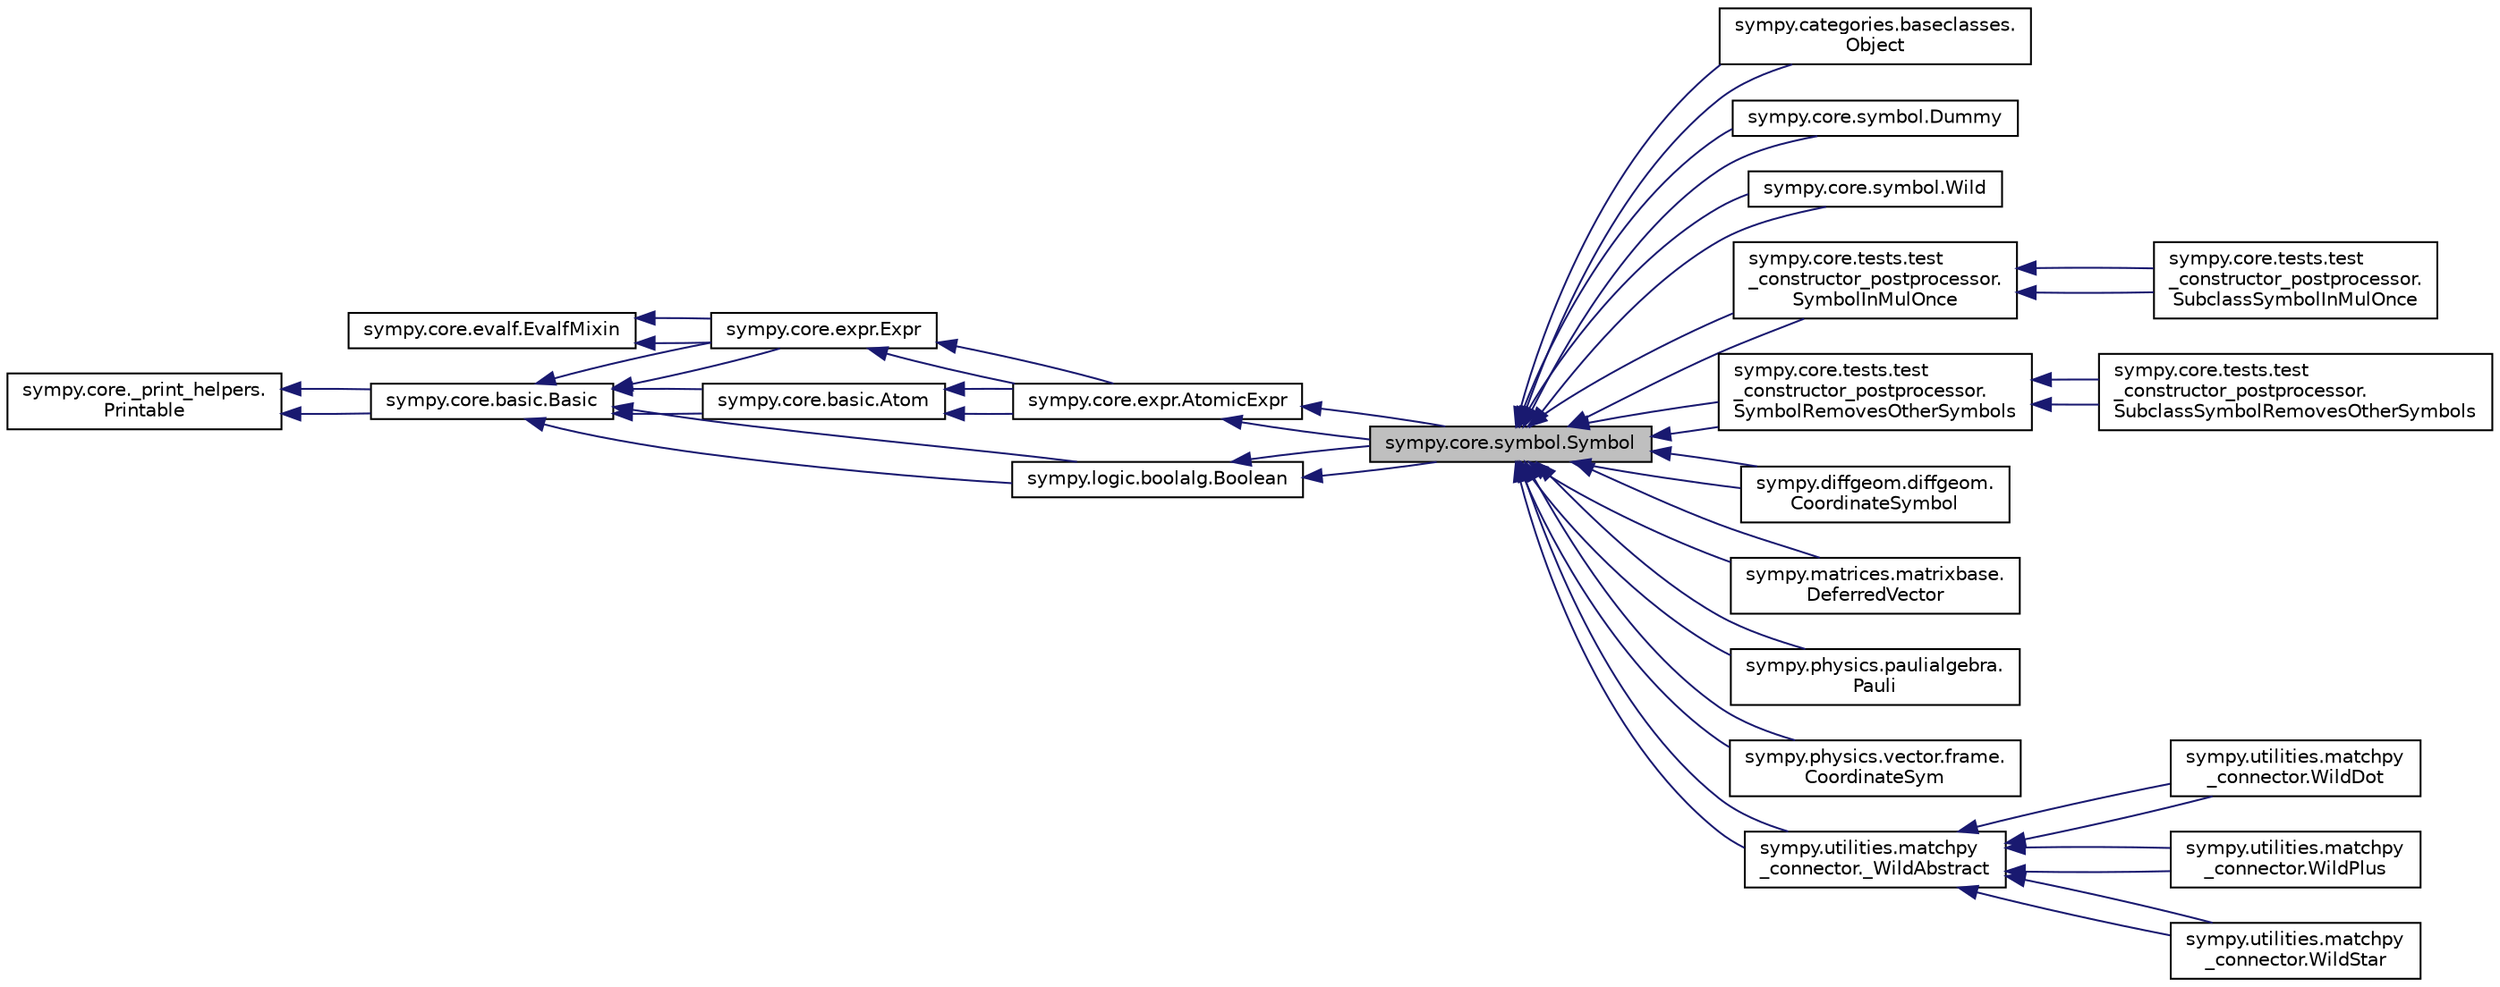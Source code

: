 digraph "sympy.core.symbol.Symbol"
{
 // LATEX_PDF_SIZE
  edge [fontname="Helvetica",fontsize="10",labelfontname="Helvetica",labelfontsize="10"];
  node [fontname="Helvetica",fontsize="10",shape=record];
  rankdir="LR";
  Node1 [label="sympy.core.symbol.Symbol",height=0.2,width=0.4,color="black", fillcolor="grey75", style="filled", fontcolor="black",tooltip=" "];
  Node2 -> Node1 [dir="back",color="midnightblue",fontsize="10",style="solid",fontname="Helvetica"];
  Node2 [label="sympy.core.expr.AtomicExpr",height=0.2,width=0.4,color="black", fillcolor="white", style="filled",URL="$classsympy_1_1core_1_1expr_1_1AtomicExpr.html",tooltip=" "];
  Node3 -> Node2 [dir="back",color="midnightblue",fontsize="10",style="solid",fontname="Helvetica"];
  Node3 [label="sympy.core.basic.Atom",height=0.2,width=0.4,color="black", fillcolor="white", style="filled",URL="$classsympy_1_1core_1_1basic_1_1Atom.html",tooltip=" "];
  Node4 -> Node3 [dir="back",color="midnightblue",fontsize="10",style="solid",fontname="Helvetica"];
  Node4 [label="sympy.core.basic.Basic",height=0.2,width=0.4,color="black", fillcolor="white", style="filled",URL="$classsympy_1_1core_1_1basic_1_1Basic.html",tooltip=" "];
  Node5 -> Node4 [dir="back",color="midnightblue",fontsize="10",style="solid",fontname="Helvetica"];
  Node5 [label="sympy.core._print_helpers.\lPrintable",height=0.2,width=0.4,color="black", fillcolor="white", style="filled",URL="$classsympy_1_1core_1_1__print__helpers_1_1Printable.html",tooltip=" "];
  Node5 -> Node4 [dir="back",color="midnightblue",fontsize="10",style="solid",fontname="Helvetica"];
  Node4 -> Node3 [dir="back",color="midnightblue",fontsize="10",style="solid",fontname="Helvetica"];
  Node6 -> Node2 [dir="back",color="midnightblue",fontsize="10",style="solid",fontname="Helvetica"];
  Node6 [label="sympy.core.expr.Expr",height=0.2,width=0.4,color="black", fillcolor="white", style="filled",URL="$classsympy_1_1core_1_1expr_1_1Expr.html",tooltip=" "];
  Node4 -> Node6 [dir="back",color="midnightblue",fontsize="10",style="solid",fontname="Helvetica"];
  Node7 -> Node6 [dir="back",color="midnightblue",fontsize="10",style="solid",fontname="Helvetica"];
  Node7 [label="sympy.core.evalf.EvalfMixin",height=0.2,width=0.4,color="black", fillcolor="white", style="filled",URL="$classsympy_1_1core_1_1evalf_1_1EvalfMixin.html",tooltip=" "];
  Node4 -> Node6 [dir="back",color="midnightblue",fontsize="10",style="solid",fontname="Helvetica"];
  Node7 -> Node6 [dir="back",color="midnightblue",fontsize="10",style="solid",fontname="Helvetica"];
  Node3 -> Node2 [dir="back",color="midnightblue",fontsize="10",style="solid",fontname="Helvetica"];
  Node6 -> Node2 [dir="back",color="midnightblue",fontsize="10",style="solid",fontname="Helvetica"];
  Node8 -> Node1 [dir="back",color="midnightblue",fontsize="10",style="solid",fontname="Helvetica"];
  Node8 [label="sympy.logic.boolalg.Boolean",height=0.2,width=0.4,color="black", fillcolor="white", style="filled",URL="$classsympy_1_1logic_1_1boolalg_1_1Boolean.html",tooltip=" "];
  Node4 -> Node8 [dir="back",color="midnightblue",fontsize="10",style="solid",fontname="Helvetica"];
  Node4 -> Node8 [dir="back",color="midnightblue",fontsize="10",style="solid",fontname="Helvetica"];
  Node2 -> Node1 [dir="back",color="midnightblue",fontsize="10",style="solid",fontname="Helvetica"];
  Node8 -> Node1 [dir="back",color="midnightblue",fontsize="10",style="solid",fontname="Helvetica"];
  Node1 -> Node9 [dir="back",color="midnightblue",fontsize="10",style="solid",fontname="Helvetica"];
  Node9 [label="sympy.categories.baseclasses.\lObject",height=0.2,width=0.4,color="black", fillcolor="white", style="filled",URL="$classsympy_1_1categories_1_1baseclasses_1_1Object.html",tooltip=" "];
  Node1 -> Node9 [dir="back",color="midnightblue",fontsize="10",style="solid",fontname="Helvetica"];
  Node1 -> Node10 [dir="back",color="midnightblue",fontsize="10",style="solid",fontname="Helvetica"];
  Node10 [label="sympy.core.symbol.Dummy",height=0.2,width=0.4,color="black", fillcolor="white", style="filled",URL="$classsympy_1_1core_1_1symbol_1_1Dummy.html",tooltip=" "];
  Node1 -> Node10 [dir="back",color="midnightblue",fontsize="10",style="solid",fontname="Helvetica"];
  Node1 -> Node11 [dir="back",color="midnightblue",fontsize="10",style="solid",fontname="Helvetica"];
  Node11 [label="sympy.core.symbol.Wild",height=0.2,width=0.4,color="black", fillcolor="white", style="filled",URL="$classsympy_1_1core_1_1symbol_1_1Wild.html",tooltip=" "];
  Node1 -> Node11 [dir="back",color="midnightblue",fontsize="10",style="solid",fontname="Helvetica"];
  Node1 -> Node12 [dir="back",color="midnightblue",fontsize="10",style="solid",fontname="Helvetica"];
  Node12 [label="sympy.core.tests.test\l_constructor_postprocessor.\lSymbolInMulOnce",height=0.2,width=0.4,color="black", fillcolor="white", style="filled",URL="$classsympy_1_1core_1_1tests_1_1test__constructor__postprocessor_1_1SymbolInMulOnce.html",tooltip=" "];
  Node12 -> Node13 [dir="back",color="midnightblue",fontsize="10",style="solid",fontname="Helvetica"];
  Node13 [label="sympy.core.tests.test\l_constructor_postprocessor.\lSubclassSymbolInMulOnce",height=0.2,width=0.4,color="black", fillcolor="white", style="filled",URL="$classsympy_1_1core_1_1tests_1_1test__constructor__postprocessor_1_1SubclassSymbolInMulOnce.html",tooltip=" "];
  Node12 -> Node13 [dir="back",color="midnightblue",fontsize="10",style="solid",fontname="Helvetica"];
  Node1 -> Node12 [dir="back",color="midnightblue",fontsize="10",style="solid",fontname="Helvetica"];
  Node1 -> Node14 [dir="back",color="midnightblue",fontsize="10",style="solid",fontname="Helvetica"];
  Node14 [label="sympy.core.tests.test\l_constructor_postprocessor.\lSymbolRemovesOtherSymbols",height=0.2,width=0.4,color="black", fillcolor="white", style="filled",URL="$classsympy_1_1core_1_1tests_1_1test__constructor__postprocessor_1_1SymbolRemovesOtherSymbols.html",tooltip=" "];
  Node14 -> Node15 [dir="back",color="midnightblue",fontsize="10",style="solid",fontname="Helvetica"];
  Node15 [label="sympy.core.tests.test\l_constructor_postprocessor.\lSubclassSymbolRemovesOtherSymbols",height=0.2,width=0.4,color="black", fillcolor="white", style="filled",URL="$classsympy_1_1core_1_1tests_1_1test__constructor__postprocessor_1_1SubclassSymbolRemovesOtherSymbols.html",tooltip=" "];
  Node14 -> Node15 [dir="back",color="midnightblue",fontsize="10",style="solid",fontname="Helvetica"];
  Node1 -> Node14 [dir="back",color="midnightblue",fontsize="10",style="solid",fontname="Helvetica"];
  Node1 -> Node16 [dir="back",color="midnightblue",fontsize="10",style="solid",fontname="Helvetica"];
  Node16 [label="sympy.diffgeom.diffgeom.\lCoordinateSymbol",height=0.2,width=0.4,color="black", fillcolor="white", style="filled",URL="$classsympy_1_1diffgeom_1_1diffgeom_1_1CoordinateSymbol.html",tooltip=" "];
  Node1 -> Node16 [dir="back",color="midnightblue",fontsize="10",style="solid",fontname="Helvetica"];
  Node1 -> Node17 [dir="back",color="midnightblue",fontsize="10",style="solid",fontname="Helvetica"];
  Node17 [label="sympy.matrices.matrixbase.\lDeferredVector",height=0.2,width=0.4,color="black", fillcolor="white", style="filled",URL="$classsympy_1_1matrices_1_1matrixbase_1_1DeferredVector.html",tooltip=" "];
  Node1 -> Node17 [dir="back",color="midnightblue",fontsize="10",style="solid",fontname="Helvetica"];
  Node1 -> Node18 [dir="back",color="midnightblue",fontsize="10",style="solid",fontname="Helvetica"];
  Node18 [label="sympy.physics.paulialgebra.\lPauli",height=0.2,width=0.4,color="black", fillcolor="white", style="filled",URL="$classsympy_1_1physics_1_1paulialgebra_1_1Pauli.html",tooltip=" "];
  Node1 -> Node18 [dir="back",color="midnightblue",fontsize="10",style="solid",fontname="Helvetica"];
  Node1 -> Node19 [dir="back",color="midnightblue",fontsize="10",style="solid",fontname="Helvetica"];
  Node19 [label="sympy.physics.vector.frame.\lCoordinateSym",height=0.2,width=0.4,color="black", fillcolor="white", style="filled",URL="$classsympy_1_1physics_1_1vector_1_1frame_1_1CoordinateSym.html",tooltip=" "];
  Node1 -> Node19 [dir="back",color="midnightblue",fontsize="10",style="solid",fontname="Helvetica"];
  Node1 -> Node20 [dir="back",color="midnightblue",fontsize="10",style="solid",fontname="Helvetica"];
  Node20 [label="sympy.utilities.matchpy\l_connector._WildAbstract",height=0.2,width=0.4,color="black", fillcolor="white", style="filled",URL="$classsympy_1_1utilities_1_1matchpy__connector_1_1__WildAbstract.html",tooltip=" "];
  Node20 -> Node21 [dir="back",color="midnightblue",fontsize="10",style="solid",fontname="Helvetica"];
  Node21 [label="sympy.utilities.matchpy\l_connector.WildDot",height=0.2,width=0.4,color="black", fillcolor="white", style="filled",URL="$classsympy_1_1utilities_1_1matchpy__connector_1_1WildDot.html",tooltip=" "];
  Node20 -> Node21 [dir="back",color="midnightblue",fontsize="10",style="solid",fontname="Helvetica"];
  Node20 -> Node22 [dir="back",color="midnightblue",fontsize="10",style="solid",fontname="Helvetica"];
  Node22 [label="sympy.utilities.matchpy\l_connector.WildPlus",height=0.2,width=0.4,color="black", fillcolor="white", style="filled",URL="$classsympy_1_1utilities_1_1matchpy__connector_1_1WildPlus.html",tooltip=" "];
  Node20 -> Node22 [dir="back",color="midnightblue",fontsize="10",style="solid",fontname="Helvetica"];
  Node20 -> Node23 [dir="back",color="midnightblue",fontsize="10",style="solid",fontname="Helvetica"];
  Node23 [label="sympy.utilities.matchpy\l_connector.WildStar",height=0.2,width=0.4,color="black", fillcolor="white", style="filled",URL="$classsympy_1_1utilities_1_1matchpy__connector_1_1WildStar.html",tooltip=" "];
  Node20 -> Node23 [dir="back",color="midnightblue",fontsize="10",style="solid",fontname="Helvetica"];
  Node1 -> Node20 [dir="back",color="midnightblue",fontsize="10",style="solid",fontname="Helvetica"];
}
